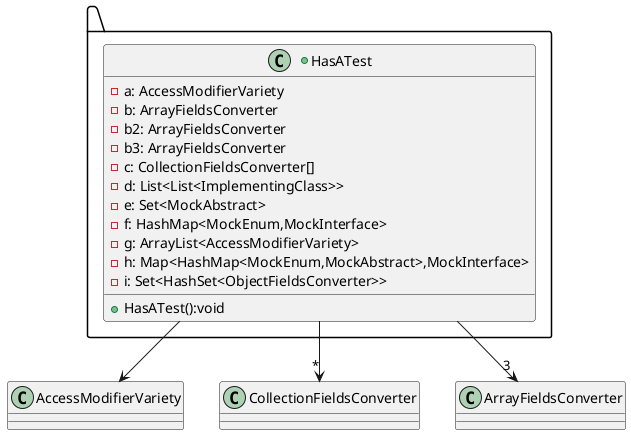 @startuml
package .. {
	+class HasATest{
	- a: AccessModifierVariety
	- b: ArrayFieldsConverter
	- b2: ArrayFieldsConverter
	- b3: ArrayFieldsConverter
	- c: CollectionFieldsConverter[]
	- d: List<List<ImplementingClass>>
	- e: Set<MockAbstract>
	- f: HashMap<MockEnum,MockInterface>
	- g: ArrayList<AccessModifierVariety>
	- h: Map<HashMap<MockEnum,MockAbstract>,MockInterface>
	- i: Set<HashSet<ObjectFieldsConverter>>
	+HasATest():void
	}

}
HasATest-->AccessModifierVariety
HasATest-->"*"CollectionFieldsConverter
HasATest-->"3"ArrayFieldsConverter
@enduml